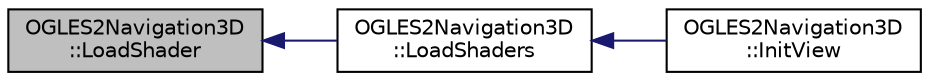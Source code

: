 digraph "OGLES2Navigation3D::LoadShader"
{
  edge [fontname="Helvetica",fontsize="10",labelfontname="Helvetica",labelfontsize="10"];
  node [fontname="Helvetica",fontsize="10",shape=record];
  rankdir="LR";
  Node1 [label="OGLES2Navigation3D\l::LoadShader",height=0.2,width=0.4,color="black", fillcolor="grey75", style="filled", fontcolor="black"];
  Node1 -> Node2 [dir="back",color="midnightblue",fontsize="10",style="solid"];
  Node2 [label="OGLES2Navigation3D\l::LoadShaders",height=0.2,width=0.4,color="black", fillcolor="white", style="filled",URL="$class_o_g_l_e_s2_navigation3_d.html#ae9b0517a0e301642740b9c7abbbf3913"];
  Node2 -> Node3 [dir="back",color="midnightblue",fontsize="10",style="solid"];
  Node3 [label="OGLES2Navigation3D\l::InitView",height=0.2,width=0.4,color="black", fillcolor="white", style="filled",URL="$class_o_g_l_e_s2_navigation3_d.html#a609cead917ddb0f0fd12878fbc129fa7"];
}
